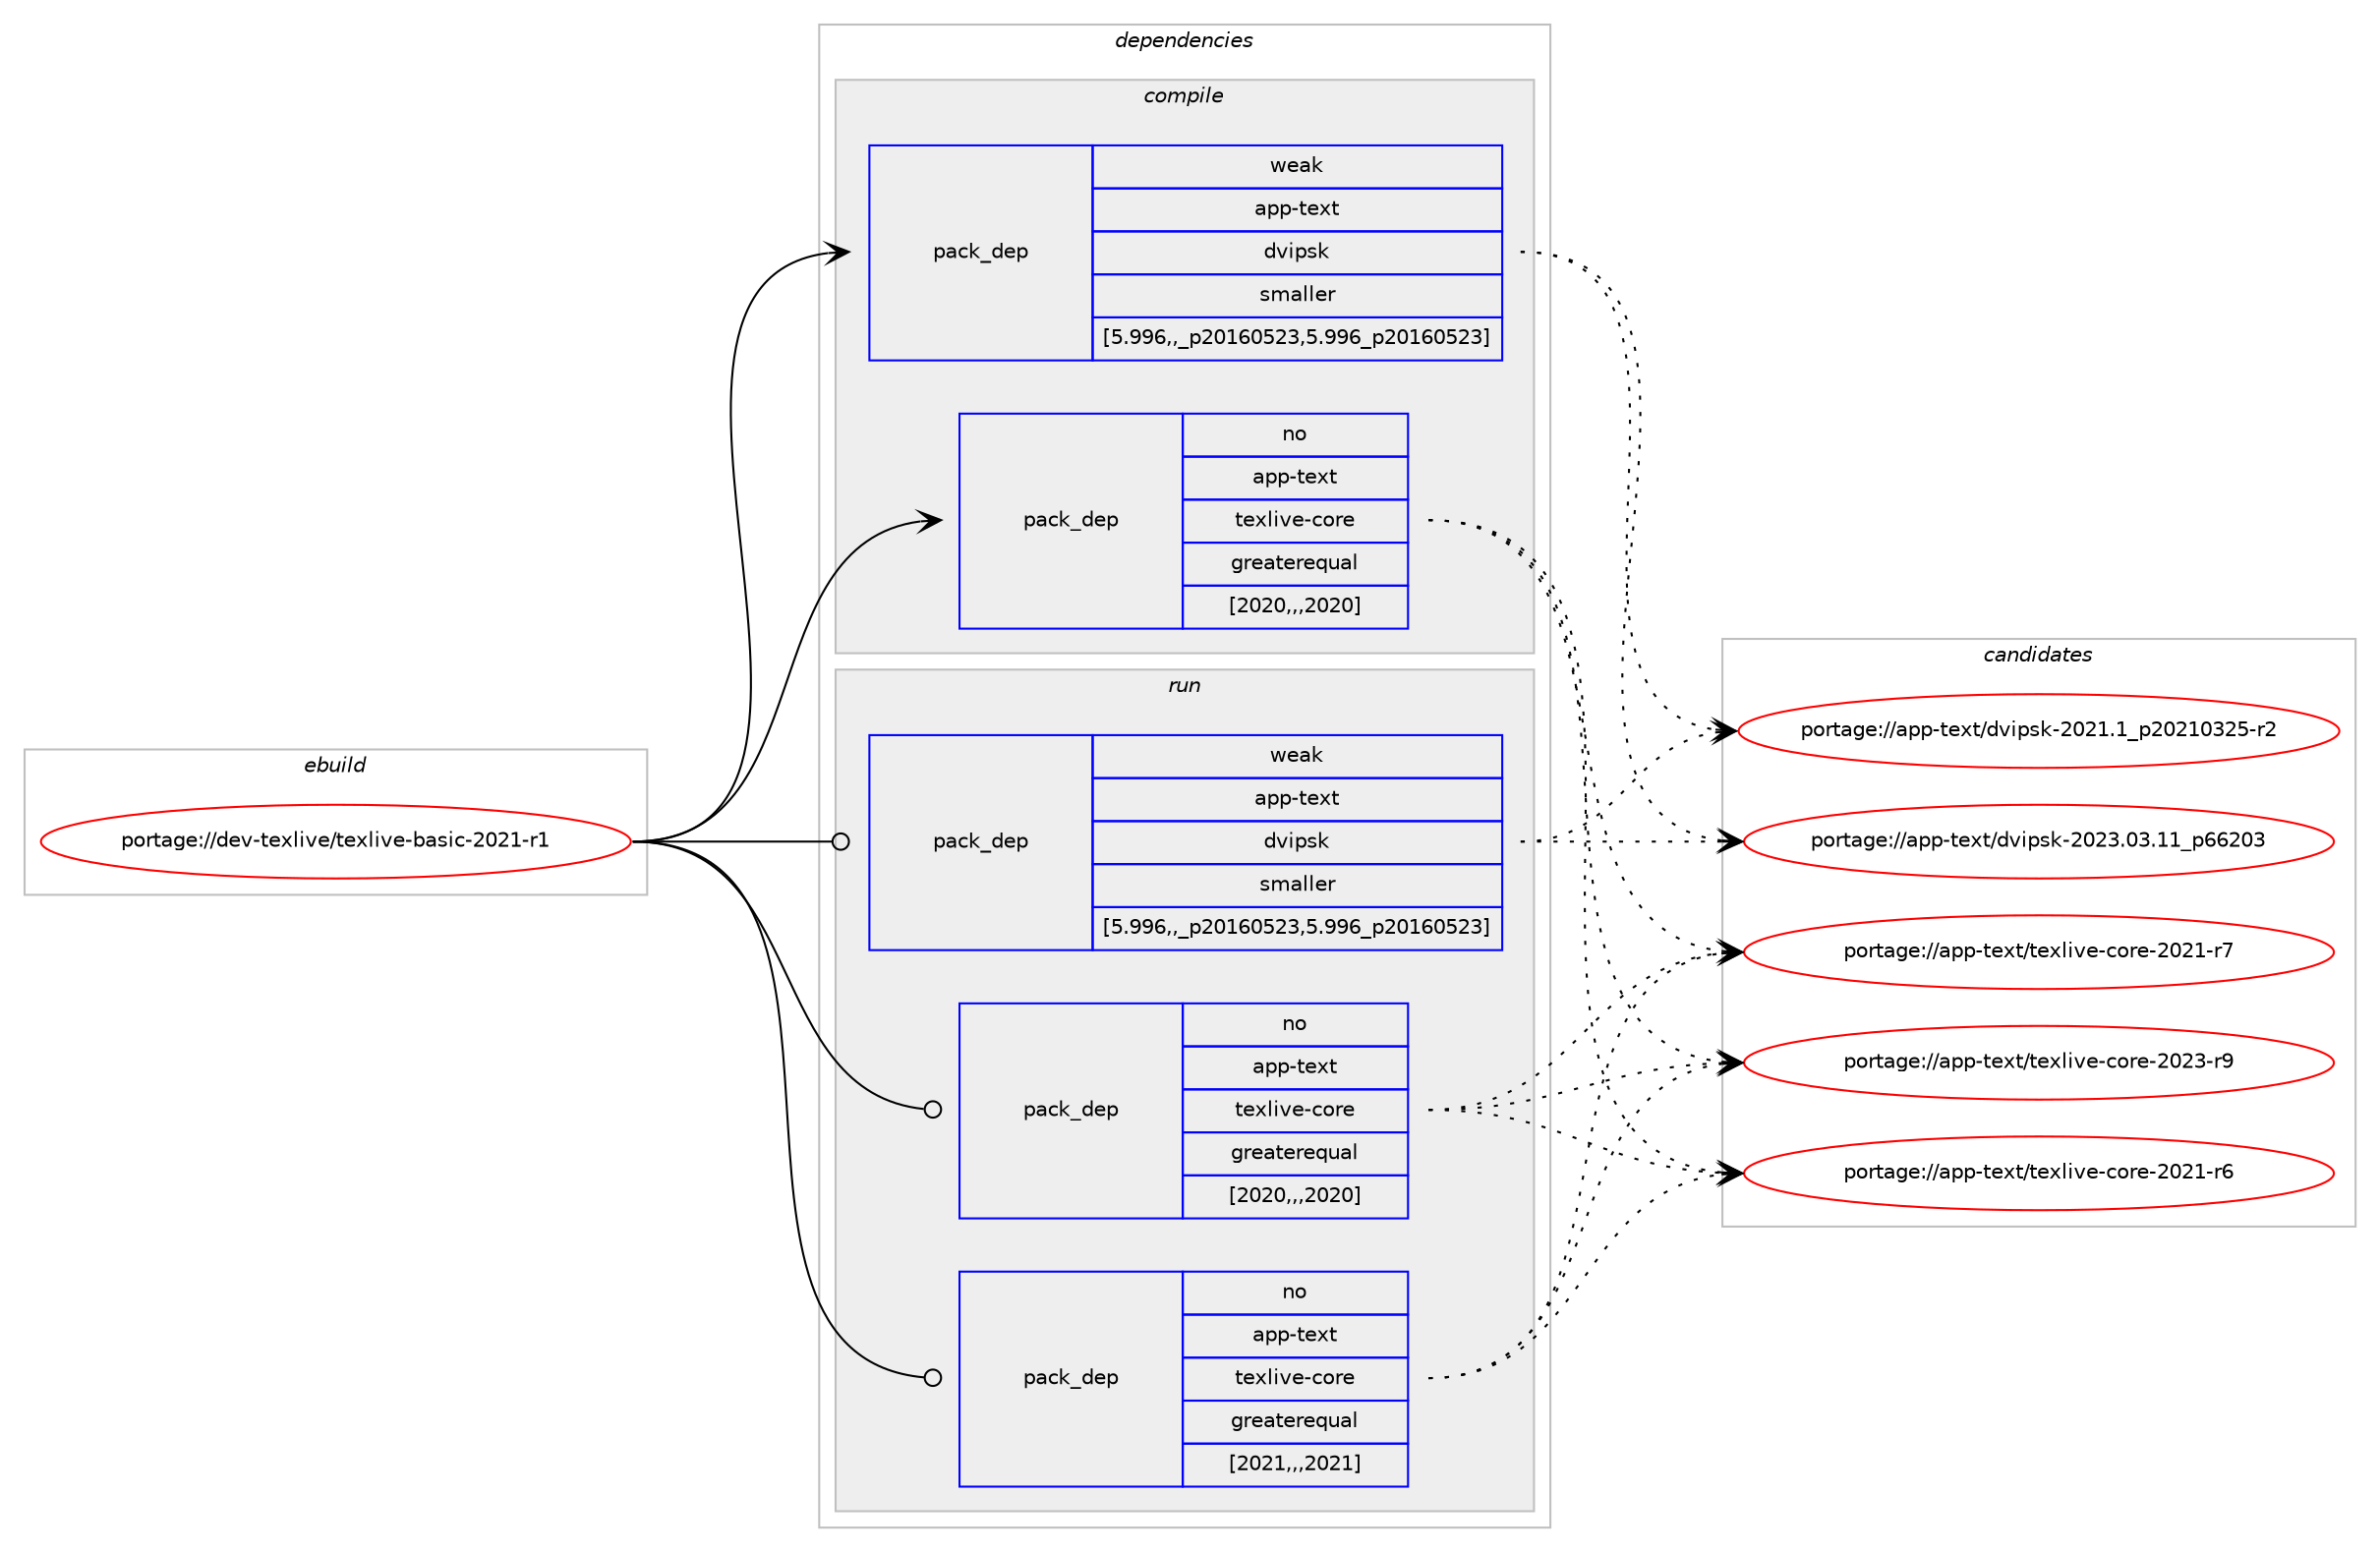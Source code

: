 digraph prolog {

# *************
# Graph options
# *************

newrank=true;
concentrate=true;
compound=true;
graph [rankdir=LR,fontname=Helvetica,fontsize=10,ranksep=1.5];#, ranksep=2.5, nodesep=0.2];
edge  [arrowhead=vee];
node  [fontname=Helvetica,fontsize=10];

# **********
# The ebuild
# **********

subgraph cluster_leftcol {
color=gray;
rank=same;
label=<<i>ebuild</i>>;
id [label="portage://dev-texlive/texlive-basic-2021-r1", color=red, width=4, href="../dev-texlive/texlive-basic-2021-r1.svg"];
}

# ****************
# The dependencies
# ****************

subgraph cluster_midcol {
color=gray;
label=<<i>dependencies</i>>;
subgraph cluster_compile {
fillcolor="#eeeeee";
style=filled;
label=<<i>compile</i>>;
subgraph pack146418 {
dependency205526 [label=<<TABLE BORDER="0" CELLBORDER="1" CELLSPACING="0" CELLPADDING="4" WIDTH="220"><TR><TD ROWSPAN="6" CELLPADDING="30">pack_dep</TD></TR><TR><TD WIDTH="110">no</TD></TR><TR><TD>app-text</TD></TR><TR><TD>texlive-core</TD></TR><TR><TD>greaterequal</TD></TR><TR><TD>[2020,,,2020]</TD></TR></TABLE>>, shape=none, color=blue];
}
id:e -> dependency205526:w [weight=20,style="solid",arrowhead="vee"];
subgraph pack146419 {
dependency205527 [label=<<TABLE BORDER="0" CELLBORDER="1" CELLSPACING="0" CELLPADDING="4" WIDTH="220"><TR><TD ROWSPAN="6" CELLPADDING="30">pack_dep</TD></TR><TR><TD WIDTH="110">weak</TD></TR><TR><TD>app-text</TD></TR><TR><TD>dvipsk</TD></TR><TR><TD>smaller</TD></TR><TR><TD>[5.996,,_p20160523,5.996_p20160523]</TD></TR></TABLE>>, shape=none, color=blue];
}
id:e -> dependency205527:w [weight=20,style="solid",arrowhead="vee"];
}
subgraph cluster_compileandrun {
fillcolor="#eeeeee";
style=filled;
label=<<i>compile and run</i>>;
}
subgraph cluster_run {
fillcolor="#eeeeee";
style=filled;
label=<<i>run</i>>;
subgraph pack146420 {
dependency205528 [label=<<TABLE BORDER="0" CELLBORDER="1" CELLSPACING="0" CELLPADDING="4" WIDTH="220"><TR><TD ROWSPAN="6" CELLPADDING="30">pack_dep</TD></TR><TR><TD WIDTH="110">no</TD></TR><TR><TD>app-text</TD></TR><TR><TD>texlive-core</TD></TR><TR><TD>greaterequal</TD></TR><TR><TD>[2020,,,2020]</TD></TR></TABLE>>, shape=none, color=blue];
}
id:e -> dependency205528:w [weight=20,style="solid",arrowhead="odot"];
subgraph pack146421 {
dependency205529 [label=<<TABLE BORDER="0" CELLBORDER="1" CELLSPACING="0" CELLPADDING="4" WIDTH="220"><TR><TD ROWSPAN="6" CELLPADDING="30">pack_dep</TD></TR><TR><TD WIDTH="110">no</TD></TR><TR><TD>app-text</TD></TR><TR><TD>texlive-core</TD></TR><TR><TD>greaterequal</TD></TR><TR><TD>[2021,,,2021]</TD></TR></TABLE>>, shape=none, color=blue];
}
id:e -> dependency205529:w [weight=20,style="solid",arrowhead="odot"];
subgraph pack146422 {
dependency205530 [label=<<TABLE BORDER="0" CELLBORDER="1" CELLSPACING="0" CELLPADDING="4" WIDTH="220"><TR><TD ROWSPAN="6" CELLPADDING="30">pack_dep</TD></TR><TR><TD WIDTH="110">weak</TD></TR><TR><TD>app-text</TD></TR><TR><TD>dvipsk</TD></TR><TR><TD>smaller</TD></TR><TR><TD>[5.996,,_p20160523,5.996_p20160523]</TD></TR></TABLE>>, shape=none, color=blue];
}
id:e -> dependency205530:w [weight=20,style="solid",arrowhead="odot"];
}
}

# **************
# The candidates
# **************

subgraph cluster_choices {
rank=same;
color=gray;
label=<<i>candidates</i>>;

subgraph choice146418 {
color=black;
nodesep=1;
choice971121124511610112011647116101120108105118101459911111410145504850494511454 [label="portage://app-text/texlive-core-2021-r6", color=red, width=4,href="../app-text/texlive-core-2021-r6.svg"];
choice971121124511610112011647116101120108105118101459911111410145504850494511455 [label="portage://app-text/texlive-core-2021-r7", color=red, width=4,href="../app-text/texlive-core-2021-r7.svg"];
choice971121124511610112011647116101120108105118101459911111410145504850514511457 [label="portage://app-text/texlive-core-2023-r9", color=red, width=4,href="../app-text/texlive-core-2023-r9.svg"];
dependency205526:e -> choice971121124511610112011647116101120108105118101459911111410145504850494511454:w [style=dotted,weight="100"];
dependency205526:e -> choice971121124511610112011647116101120108105118101459911111410145504850494511455:w [style=dotted,weight="100"];
dependency205526:e -> choice971121124511610112011647116101120108105118101459911111410145504850514511457:w [style=dotted,weight="100"];
}
subgraph choice146419 {
color=black;
nodesep=1;
choice971121124511610112011647100118105112115107455048504946499511250485049485150534511450 [label="portage://app-text/dvipsk-2021.1_p20210325-r2", color=red, width=4,href="../app-text/dvipsk-2021.1_p20210325-r2.svg"];
choice9711211245116101120116471001181051121151074550485051464851464949951125454504851 [label="portage://app-text/dvipsk-2023.03.11_p66203", color=red, width=4,href="../app-text/dvipsk-2023.03.11_p66203.svg"];
dependency205527:e -> choice971121124511610112011647100118105112115107455048504946499511250485049485150534511450:w [style=dotted,weight="100"];
dependency205527:e -> choice9711211245116101120116471001181051121151074550485051464851464949951125454504851:w [style=dotted,weight="100"];
}
subgraph choice146420 {
color=black;
nodesep=1;
choice971121124511610112011647116101120108105118101459911111410145504850494511454 [label="portage://app-text/texlive-core-2021-r6", color=red, width=4,href="../app-text/texlive-core-2021-r6.svg"];
choice971121124511610112011647116101120108105118101459911111410145504850494511455 [label="portage://app-text/texlive-core-2021-r7", color=red, width=4,href="../app-text/texlive-core-2021-r7.svg"];
choice971121124511610112011647116101120108105118101459911111410145504850514511457 [label="portage://app-text/texlive-core-2023-r9", color=red, width=4,href="../app-text/texlive-core-2023-r9.svg"];
dependency205528:e -> choice971121124511610112011647116101120108105118101459911111410145504850494511454:w [style=dotted,weight="100"];
dependency205528:e -> choice971121124511610112011647116101120108105118101459911111410145504850494511455:w [style=dotted,weight="100"];
dependency205528:e -> choice971121124511610112011647116101120108105118101459911111410145504850514511457:w [style=dotted,weight="100"];
}
subgraph choice146421 {
color=black;
nodesep=1;
choice971121124511610112011647116101120108105118101459911111410145504850494511454 [label="portage://app-text/texlive-core-2021-r6", color=red, width=4,href="../app-text/texlive-core-2021-r6.svg"];
choice971121124511610112011647116101120108105118101459911111410145504850494511455 [label="portage://app-text/texlive-core-2021-r7", color=red, width=4,href="../app-text/texlive-core-2021-r7.svg"];
choice971121124511610112011647116101120108105118101459911111410145504850514511457 [label="portage://app-text/texlive-core-2023-r9", color=red, width=4,href="../app-text/texlive-core-2023-r9.svg"];
dependency205529:e -> choice971121124511610112011647116101120108105118101459911111410145504850494511454:w [style=dotted,weight="100"];
dependency205529:e -> choice971121124511610112011647116101120108105118101459911111410145504850494511455:w [style=dotted,weight="100"];
dependency205529:e -> choice971121124511610112011647116101120108105118101459911111410145504850514511457:w [style=dotted,weight="100"];
}
subgraph choice146422 {
color=black;
nodesep=1;
choice971121124511610112011647100118105112115107455048504946499511250485049485150534511450 [label="portage://app-text/dvipsk-2021.1_p20210325-r2", color=red, width=4,href="../app-text/dvipsk-2021.1_p20210325-r2.svg"];
choice9711211245116101120116471001181051121151074550485051464851464949951125454504851 [label="portage://app-text/dvipsk-2023.03.11_p66203", color=red, width=4,href="../app-text/dvipsk-2023.03.11_p66203.svg"];
dependency205530:e -> choice971121124511610112011647100118105112115107455048504946499511250485049485150534511450:w [style=dotted,weight="100"];
dependency205530:e -> choice9711211245116101120116471001181051121151074550485051464851464949951125454504851:w [style=dotted,weight="100"];
}
}

}
